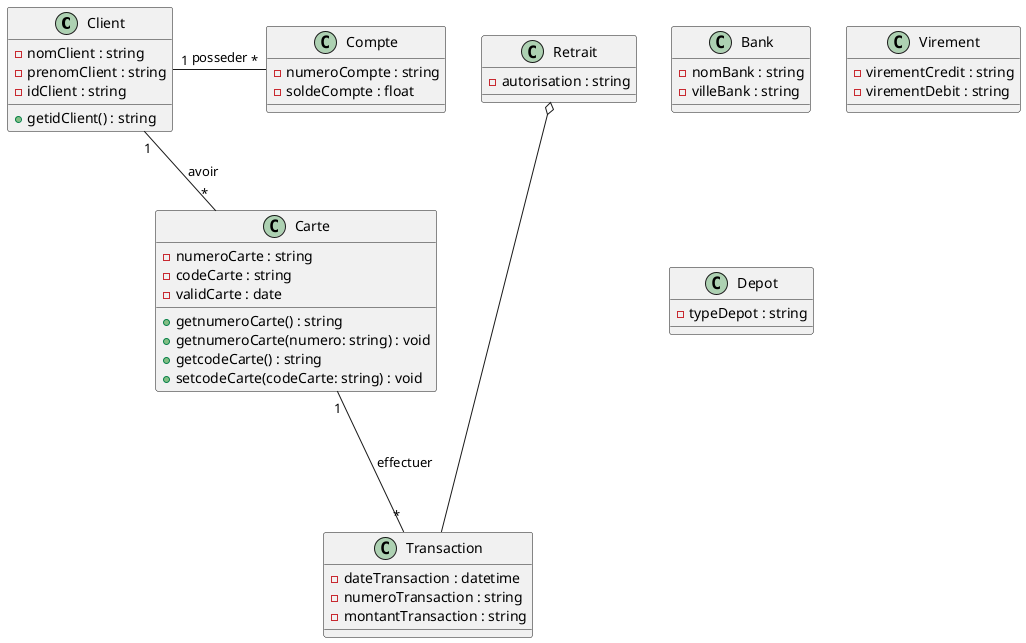 @startuml

class Client {
    -nomClient : string
    -prenomClient : string
    -idClient : string
    +getidClient() : string
}
class Compte {
    -numeroCompte : string
    -soldeCompte : float
}
class Carte {
    -numeroCarte : string
    -codeCarte : string
    -validCarte : date
    +getnumeroCarte() : string
    +getnumeroCarte(numero: string) : void
    +getcodeCarte() : string
    +setcodeCarte(codeCarte: string) : void
}

class Bank {
    -nomBank : string
    -villeBank : string
}

class Virement {
    -virementCredit : string
    -virementDebit : string
}
class Transaction {
    -dateTransaction : datetime
    -numeroTransaction : string
    -montantTransaction : string
}
class Depot {
    -typeDepot : string
}
class Retrait {
    -autorisation : string
}


Client"1"-"*"Compte : posseder

Client"1"--"*"Carte : avoir

Carte"1"---"*"Transaction : effectuer

Retrait o---- Transaction

@enduml